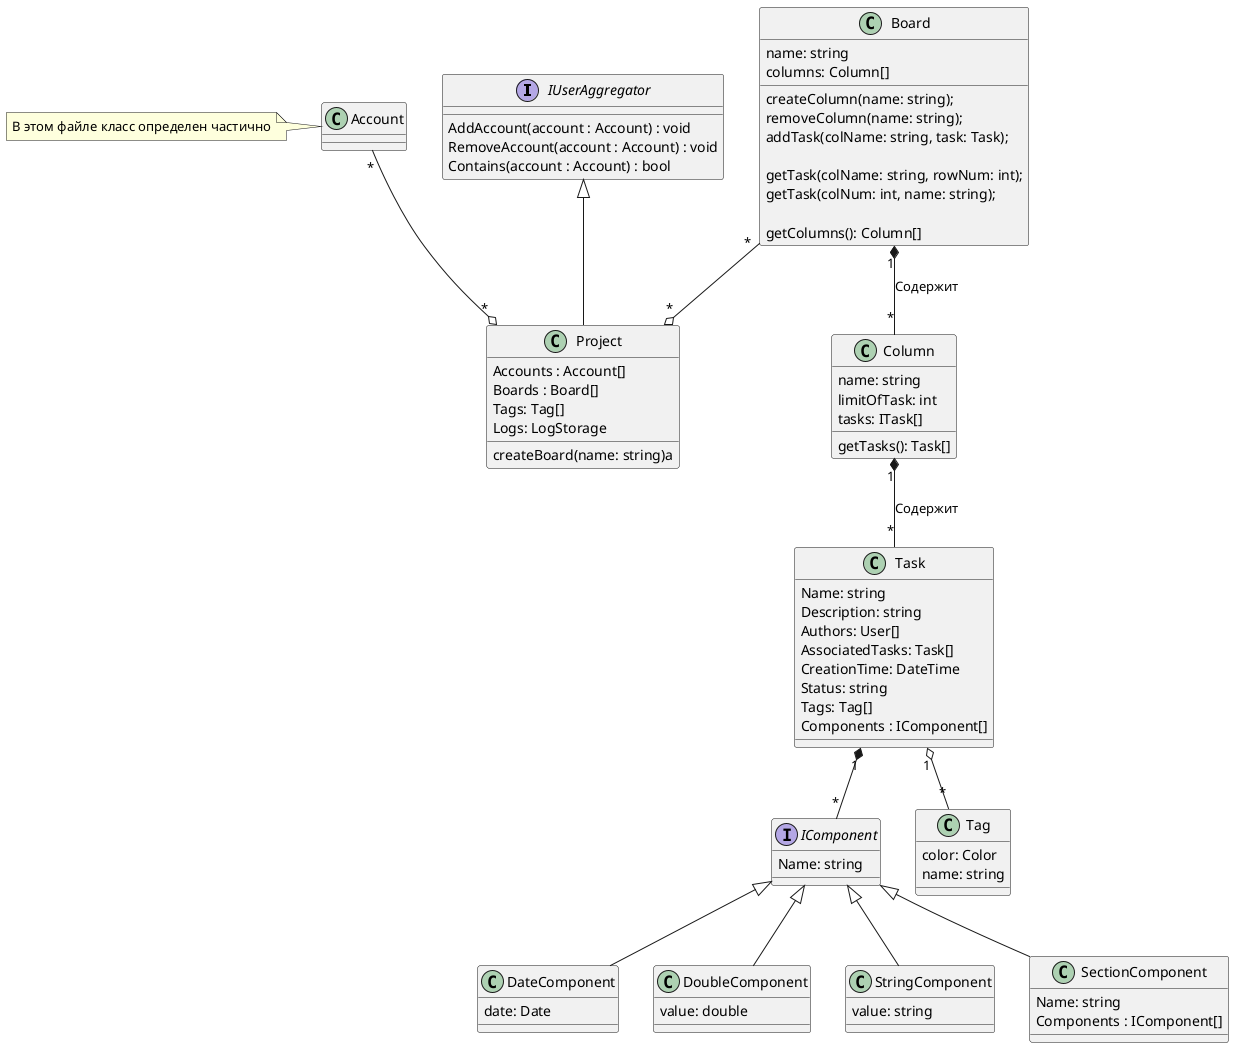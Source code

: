 @startuml


''''''''''''''''''''''''''''' 

interface IUserAggregator {
    AddAccount(account : Account) : void
    RemoveAccount(account : Account) : void
    Contains(account : Account) : bool
}
IUserAggregator <|-- Project

class Project
{
    Accounts : Account[]
    Boards : Board[]
    Tags: Tag[]
    Logs: LogStorage

    createBoard(name: string)a

}

'''''''''''''''''''''''''''''

class Account
{
}
Account "*" --o "*" Project

note "В этом файле класс определен частично" as partialDefinitionNote
partialDefinitionNote . Account

'''''''''''''''''''''''''''''

class Board
{
    name: string
    columns: Column[]

    createColumn(name: string);
    removeColumn(name: string);
    addTask(colName: string, task: Task);

    ''''''''''''''' ????
    getTask(colName: string, rowNum: int); 
    getTask(colNum: int, name: string);
    '''''''''''''''

    getColumns(): Column[]
}
Board "*" --o "*" Project

'''''''''''''''''''''''''''''

class Column
{
    name: string
    limitOfTask: int
    tasks: ITask[]

    getTasks(): Task[]
}

'''''''''''''''''''''''''''''

class Task
{
    Name: string
    Description: string
    Authors: User[]
    AssociatedTasks: Task[]
    CreationTime: DateTime
    Status: string
    Tags: Tag[]
    Components : IComponent[]
}

'''''''''''''''''''''''''''''

interface IComponent
{
    Name: string
}

class DateComponent
{
    date: Date
}

class DoubleComponent
{
    value: double
}

class StringComponent
{
    value: string
}

class SectionComponent
{
    Name: string
    Components : IComponent[]
}

'''''''''''''''''''''''''''''```

class Tag
{
    color: Color
    name: string
}

Board "1" *-- "*" Column : Содержит
Column "1" *-- "*" Task: Содержит
Task "1" *-- "*" IComponent
'IComponent <|-- ScrumComponent
IComponent <|-- DateComponent
IComponent <|-- DoubleComponent
IComponent <|-- StringComponent
IComponent <|-- SectionComponent
Task "1" o-- "*" Tag

@enduml